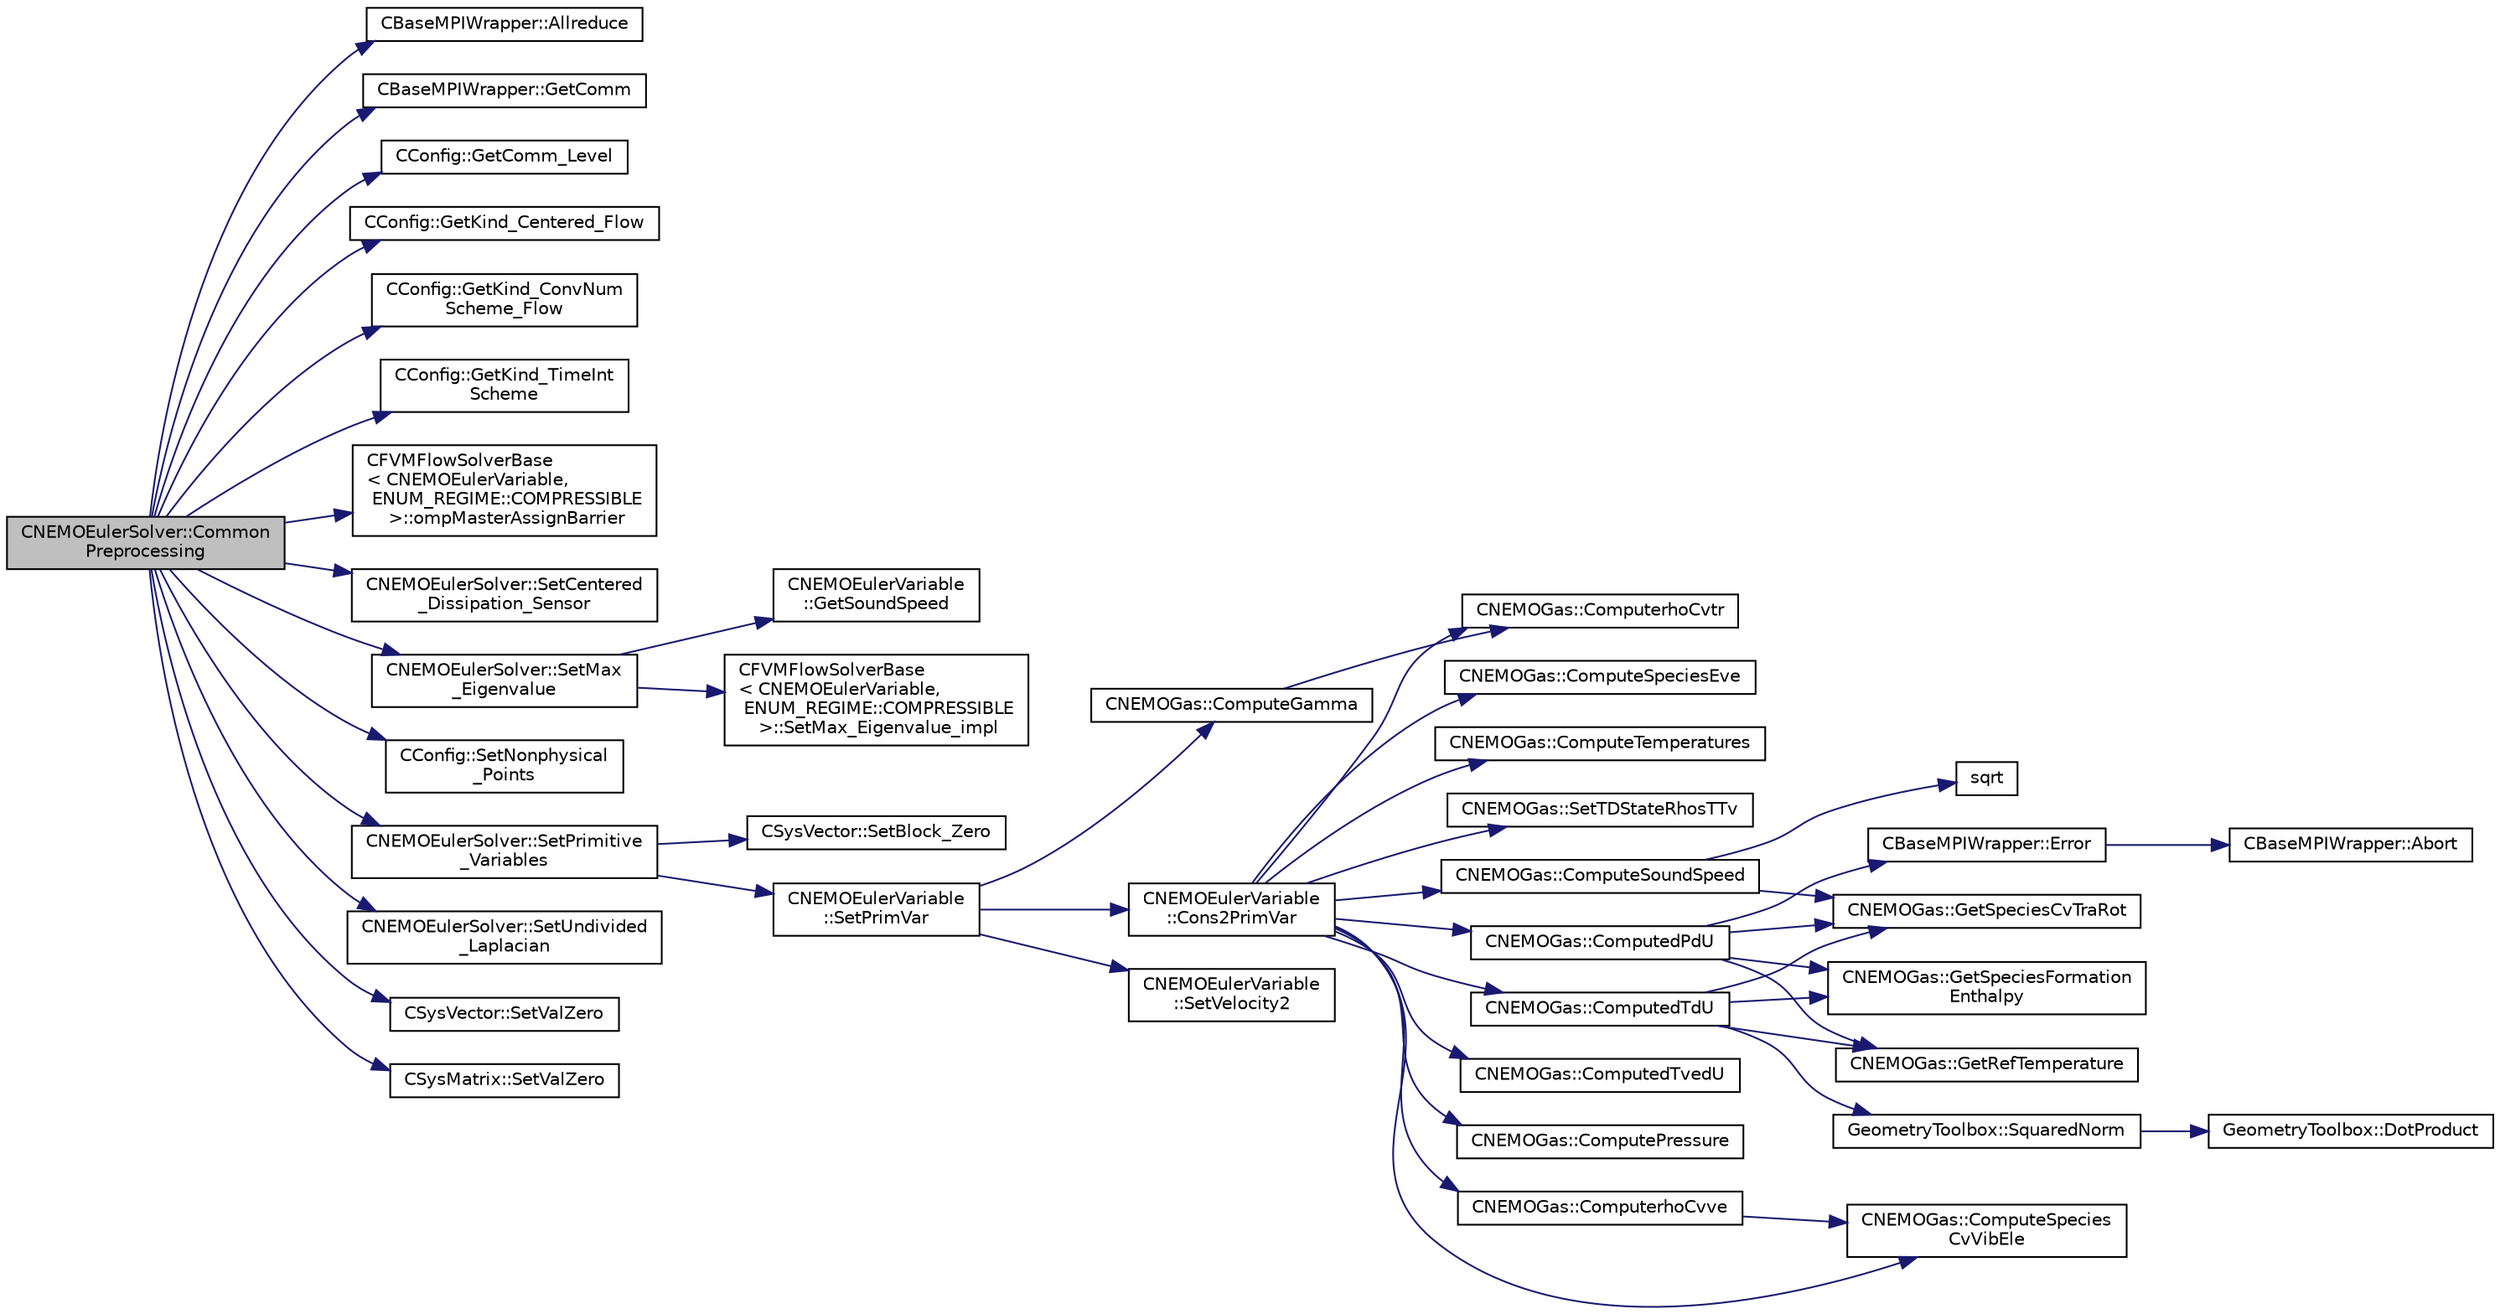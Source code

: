 digraph "CNEMOEulerSolver::CommonPreprocessing"
{
 // LATEX_PDF_SIZE
  edge [fontname="Helvetica",fontsize="10",labelfontname="Helvetica",labelfontsize="10"];
  node [fontname="Helvetica",fontsize="10",shape=record];
  rankdir="LR";
  Node1 [label="CNEMOEulerSolver::Common\lPreprocessing",height=0.2,width=0.4,color="black", fillcolor="grey75", style="filled", fontcolor="black",tooltip="Preprocessing actions common to the Euler and NS solvers."];
  Node1 -> Node2 [color="midnightblue",fontsize="10",style="solid",fontname="Helvetica"];
  Node2 [label="CBaseMPIWrapper::Allreduce",height=0.2,width=0.4,color="black", fillcolor="white", style="filled",URL="$classCBaseMPIWrapper.html#a381d4b3738c09d92ee1ae9f89715b541",tooltip=" "];
  Node1 -> Node3 [color="midnightblue",fontsize="10",style="solid",fontname="Helvetica"];
  Node3 [label="CBaseMPIWrapper::GetComm",height=0.2,width=0.4,color="black", fillcolor="white", style="filled",URL="$classCBaseMPIWrapper.html#a8154391fc3522954802889d81d4ef5da",tooltip=" "];
  Node1 -> Node4 [color="midnightblue",fontsize="10",style="solid",fontname="Helvetica"];
  Node4 [label="CConfig::GetComm_Level",height=0.2,width=0.4,color="black", fillcolor="white", style="filled",URL="$classCConfig.html#aa495414133c826e5f6651d4ce82d0ef6",tooltip="Get the level of MPI communications to be performed."];
  Node1 -> Node5 [color="midnightblue",fontsize="10",style="solid",fontname="Helvetica"];
  Node5 [label="CConfig::GetKind_Centered_Flow",height=0.2,width=0.4,color="black", fillcolor="white", style="filled",URL="$classCConfig.html#ac98947febf35f20117815114d9371593",tooltip="Get the kind of center convective numerical scheme for the flow equations."];
  Node1 -> Node6 [color="midnightblue",fontsize="10",style="solid",fontname="Helvetica"];
  Node6 [label="CConfig::GetKind_ConvNum\lScheme_Flow",height=0.2,width=0.4,color="black", fillcolor="white", style="filled",URL="$classCConfig.html#ac664a20b0a09ab14844dc6326290f0a0",tooltip="Get the kind of convective numerical scheme for the flow equations (centered or upwind)."];
  Node1 -> Node7 [color="midnightblue",fontsize="10",style="solid",fontname="Helvetica"];
  Node7 [label="CConfig::GetKind_TimeInt\lScheme",height=0.2,width=0.4,color="black", fillcolor="white", style="filled",URL="$classCConfig.html#ad16f71356f146b530fb1fbb45444525c",tooltip="Get the kind of time integration method."];
  Node1 -> Node8 [color="midnightblue",fontsize="10",style="solid",fontname="Helvetica"];
  Node8 [label="CFVMFlowSolverBase\l\< CNEMOEulerVariable,\l ENUM_REGIME::COMPRESSIBLE\l \>::ompMasterAssignBarrier",height=0.2,width=0.4,color="black", fillcolor="white", style="filled",URL="$classCFVMFlowSolverBase.html#a1b0175f84e884c015bf48e2e6e7c78bd",tooltip="Utility to set the value of a member variables safely, and so that the new values are seen by all thr..."];
  Node1 -> Node9 [color="midnightblue",fontsize="10",style="solid",fontname="Helvetica"];
  Node9 [label="CNEMOEulerSolver::SetCentered\l_Dissipation_Sensor",height=0.2,width=0.4,color="black", fillcolor="white", style="filled",URL="$classCNEMOEulerSolver.html#a49c4b75eafacb880053564f5c9564276",tooltip="Compute a pressure sensor switch."];
  Node1 -> Node10 [color="midnightblue",fontsize="10",style="solid",fontname="Helvetica"];
  Node10 [label="CNEMOEulerSolver::SetMax\l_Eigenvalue",height=0.2,width=0.4,color="black", fillcolor="white", style="filled",URL="$classCNEMOEulerSolver.html#aa07c0832428ab3bb9aef437d98f1fd26",tooltip="Set the maximum value of the eigenvalue."];
  Node10 -> Node11 [color="midnightblue",fontsize="10",style="solid",fontname="Helvetica"];
  Node11 [label="CNEMOEulerVariable\l::GetSoundSpeed",height=0.2,width=0.4,color="black", fillcolor="white", style="filled",URL="$classCNEMOEulerVariable.html#ace88c30d7e9a0e48b713e073d1b92a8c",tooltip="Get the speed of the sound."];
  Node10 -> Node12 [color="midnightblue",fontsize="10",style="solid",fontname="Helvetica"];
  Node12 [label="CFVMFlowSolverBase\l\< CNEMOEulerVariable,\l ENUM_REGIME::COMPRESSIBLE\l \>::SetMax_Eigenvalue_impl",height=0.2,width=0.4,color="black", fillcolor="white", style="filled",URL="$classCFVMFlowSolverBase.html#adc3a96a8ca25902058864c18b533192d",tooltip="Compute the max eigenvalue, gemeric implementation."];
  Node1 -> Node13 [color="midnightblue",fontsize="10",style="solid",fontname="Helvetica"];
  Node13 [label="CConfig::SetNonphysical\l_Points",height=0.2,width=0.4,color="black", fillcolor="white", style="filled",URL="$classCConfig.html#a434fe0922532828b7e40ded865c5ce51",tooltip="Set the current number of non-physical nodes in the solution."];
  Node1 -> Node14 [color="midnightblue",fontsize="10",style="solid",fontname="Helvetica"];
  Node14 [label="CNEMOEulerSolver::SetPrimitive\l_Variables",height=0.2,width=0.4,color="black", fillcolor="white", style="filled",URL="$classCNEMOEulerSolver.html#aa3498ebe1779c01daf8380d6a7d0aa7d",tooltip="Computes primitive variables."];
  Node14 -> Node15 [color="midnightblue",fontsize="10",style="solid",fontname="Helvetica"];
  Node15 [label="CSysVector::SetBlock_Zero",height=0.2,width=0.4,color="black", fillcolor="white", style="filled",URL="$classCSysVector.html#a9990ad4ea225c98a1af50e00fecbc56f",tooltip="Set the values to zero for one block."];
  Node14 -> Node16 [color="midnightblue",fontsize="10",style="solid",fontname="Helvetica"];
  Node16 [label="CNEMOEulerVariable\l::SetPrimVar",height=0.2,width=0.4,color="black", fillcolor="white", style="filled",URL="$classCNEMOEulerVariable.html#aaf86b1f3586f5b0b8015ddf1311d7ce4",tooltip="Set all the primitive variables for compressible flows."];
  Node16 -> Node17 [color="midnightblue",fontsize="10",style="solid",fontname="Helvetica"];
  Node17 [label="CNEMOGas::ComputeGamma",height=0.2,width=0.4,color="black", fillcolor="white", style="filled",URL="$classCNEMOGas.html#a5f31f0eebb925a0a8a51198ca58fbd51",tooltip="Compute ratio of specific heats (Gamma)."];
  Node17 -> Node18 [color="midnightblue",fontsize="10",style="solid",fontname="Helvetica"];
  Node18 [label="CNEMOGas::ComputerhoCvtr",height=0.2,width=0.4,color="black", fillcolor="white", style="filled",URL="$classCNEMOGas.html#a9c700828e55a8ecd33acf4ac5c0bd58b",tooltip="Compute rhoCvtr."];
  Node16 -> Node19 [color="midnightblue",fontsize="10",style="solid",fontname="Helvetica"];
  Node19 [label="CNEMOEulerVariable\l::Cons2PrimVar",height=0.2,width=0.4,color="black", fillcolor="white", style="filled",URL="$classCNEMOEulerVariable.html#ad95dbeb3e9b5634fab7c6a768442c7b9",tooltip="Set all the primitive and secondary variables from the conserved vector."];
  Node19 -> Node20 [color="midnightblue",fontsize="10",style="solid",fontname="Helvetica"];
  Node20 [label="CNEMOGas::ComputedPdU",height=0.2,width=0.4,color="black", fillcolor="white", style="filled",URL="$classCNEMOGas.html#a424da7362e12de29fcebf761cb8eabaa",tooltip="Compute derivative of pressure w.r.t. conservative variables."];
  Node20 -> Node21 [color="midnightblue",fontsize="10",style="solid",fontname="Helvetica"];
  Node21 [label="CBaseMPIWrapper::Error",height=0.2,width=0.4,color="black", fillcolor="white", style="filled",URL="$classCBaseMPIWrapper.html#a04457c47629bda56704e6a8804833eeb",tooltip=" "];
  Node21 -> Node22 [color="midnightblue",fontsize="10",style="solid",fontname="Helvetica"];
  Node22 [label="CBaseMPIWrapper::Abort",height=0.2,width=0.4,color="black", fillcolor="white", style="filled",URL="$classCBaseMPIWrapper.html#af7297d861dca86b45cf561b6ab642e8f",tooltip=" "];
  Node20 -> Node23 [color="midnightblue",fontsize="10",style="solid",fontname="Helvetica"];
  Node23 [label="CNEMOGas::GetRefTemperature",height=0.2,width=0.4,color="black", fillcolor="white", style="filled",URL="$classCNEMOGas.html#a99fcf844d1e87f6883e1cfb363be74b3",tooltip="Get reference temperature."];
  Node20 -> Node24 [color="midnightblue",fontsize="10",style="solid",fontname="Helvetica"];
  Node24 [label="CNEMOGas::GetSpeciesCvTraRot",height=0.2,width=0.4,color="black", fillcolor="white", style="filled",URL="$classCNEMOGas.html#a67fbebd4d497989fb7d0ae3c1d242689",tooltip="Get species T-R specific heats at constant volume."];
  Node20 -> Node25 [color="midnightblue",fontsize="10",style="solid",fontname="Helvetica"];
  Node25 [label="CNEMOGas::GetSpeciesFormation\lEnthalpy",height=0.2,width=0.4,color="black", fillcolor="white", style="filled",URL="$classCNEMOGas.html#a21a832de3dae09a10308643423f9336e",tooltip="Get species formation enthalpy."];
  Node19 -> Node26 [color="midnightblue",fontsize="10",style="solid",fontname="Helvetica"];
  Node26 [label="CNEMOGas::ComputedTdU",height=0.2,width=0.4,color="black", fillcolor="white", style="filled",URL="$classCNEMOGas.html#a5c1412972751e64d697721e22025d7dc",tooltip="Compute derivative of temperature w.r.t. conservative variables."];
  Node26 -> Node23 [color="midnightblue",fontsize="10",style="solid",fontname="Helvetica"];
  Node26 -> Node24 [color="midnightblue",fontsize="10",style="solid",fontname="Helvetica"];
  Node26 -> Node25 [color="midnightblue",fontsize="10",style="solid",fontname="Helvetica"];
  Node26 -> Node27 [color="midnightblue",fontsize="10",style="solid",fontname="Helvetica"];
  Node27 [label="GeometryToolbox::SquaredNorm",height=0.2,width=0.4,color="black", fillcolor="white", style="filled",URL="$group__GeometryToolbox.html#ga98c9b9314cc6352c9bba49b8cfb4b056",tooltip=" "];
  Node27 -> Node28 [color="midnightblue",fontsize="10",style="solid",fontname="Helvetica"];
  Node28 [label="GeometryToolbox::DotProduct",height=0.2,width=0.4,color="black", fillcolor="white", style="filled",URL="$group__GeometryToolbox.html#ga7ec3e1e20fab73dbf0159fe38492cc89",tooltip=" "];
  Node19 -> Node29 [color="midnightblue",fontsize="10",style="solid",fontname="Helvetica"];
  Node29 [label="CNEMOGas::ComputedTvedU",height=0.2,width=0.4,color="black", fillcolor="white", style="filled",URL="$classCNEMOGas.html#a4f7c7ae2ab41e0e10653c7d9dbc1e69c",tooltip="Compute derivative of vibrational temperature w.r.t. conservative variables."];
  Node19 -> Node30 [color="midnightblue",fontsize="10",style="solid",fontname="Helvetica"];
  Node30 [label="CNEMOGas::ComputePressure",height=0.2,width=0.4,color="black", fillcolor="white", style="filled",URL="$classCNEMOGas.html#a1e353110dadbb4e7fda738a645c9fa7e",tooltip="Compute pressure."];
  Node19 -> Node18 [color="midnightblue",fontsize="10",style="solid",fontname="Helvetica"];
  Node19 -> Node31 [color="midnightblue",fontsize="10",style="solid",fontname="Helvetica"];
  Node31 [label="CNEMOGas::ComputerhoCvve",height=0.2,width=0.4,color="black", fillcolor="white", style="filled",URL="$classCNEMOGas.html#af0c73197b27c05f2f516a77c2476d9d9",tooltip="Compute rhoCvve."];
  Node31 -> Node32 [color="midnightblue",fontsize="10",style="solid",fontname="Helvetica"];
  Node32 [label="CNEMOGas::ComputeSpecies\lCvVibEle",height=0.2,width=0.4,color="black", fillcolor="white", style="filled",URL="$classCNEMOGas.html#a6f39e1ce28be876d068076dd162bce14",tooltip="Compute species V-E specific heats at constant volume."];
  Node19 -> Node33 [color="midnightblue",fontsize="10",style="solid",fontname="Helvetica"];
  Node33 [label="CNEMOGas::ComputeSoundSpeed",height=0.2,width=0.4,color="black", fillcolor="white", style="filled",URL="$classCNEMOGas.html#aa94d405d2f27134ce5e4be39a4f63239",tooltip="Compute speed of sound."];
  Node33 -> Node24 [color="midnightblue",fontsize="10",style="solid",fontname="Helvetica"];
  Node33 -> Node34 [color="midnightblue",fontsize="10",style="solid",fontname="Helvetica"];
  Node34 [label="sqrt",height=0.2,width=0.4,color="black", fillcolor="white", style="filled",URL="$group__SIMD.html#ga54a1925ab40fb4249ea255072520de35",tooltip=" "];
  Node19 -> Node32 [color="midnightblue",fontsize="10",style="solid",fontname="Helvetica"];
  Node19 -> Node35 [color="midnightblue",fontsize="10",style="solid",fontname="Helvetica"];
  Node35 [label="CNEMOGas::ComputeSpeciesEve",height=0.2,width=0.4,color="black", fillcolor="white", style="filled",URL="$classCNEMOGas.html#aa1fcdfc3922e1e1779ba689736ab7db6",tooltip="Compute vector of species V-E energy."];
  Node19 -> Node36 [color="midnightblue",fontsize="10",style="solid",fontname="Helvetica"];
  Node36 [label="CNEMOGas::ComputeTemperatures",height=0.2,width=0.4,color="black", fillcolor="white", style="filled",URL="$classCNEMOGas.html#a181d9031c6f9d862af6fcb98dfcf4655",tooltip="Compute translational and vibrational temperatures vector."];
  Node19 -> Node37 [color="midnightblue",fontsize="10",style="solid",fontname="Helvetica"];
  Node37 [label="CNEMOGas::SetTDStateRhosTTv",height=0.2,width=0.4,color="black", fillcolor="white", style="filled",URL="$classCNEMOGas.html#a1504562f343368d93897601cb43aea70",tooltip="Set mixture thermodynamic state."];
  Node16 -> Node38 [color="midnightblue",fontsize="10",style="solid",fontname="Helvetica"];
  Node38 [label="CNEMOEulerVariable\l::SetVelocity2",height=0.2,width=0.4,color="black", fillcolor="white", style="filled",URL="$classCNEMOEulerVariable.html#a28dc0639ec1bd6819e51da776f12f226",tooltip="Set the norm 2 of the velocity."];
  Node1 -> Node39 [color="midnightblue",fontsize="10",style="solid",fontname="Helvetica"];
  Node39 [label="CNEMOEulerSolver::SetUndivided\l_Laplacian",height=0.2,width=0.4,color="black", fillcolor="white", style="filled",URL="$classCNEMOEulerSolver.html#a2a62d72d39fe27988a7ee2d1b78ebdf8",tooltip="Set the value of undivided laplacian."];
  Node1 -> Node40 [color="midnightblue",fontsize="10",style="solid",fontname="Helvetica"];
  Node40 [label="CSysVector::SetValZero",height=0.2,width=0.4,color="black", fillcolor="white", style="filled",URL="$classCSysVector.html#aa179ddab500faadee96bebecff9e201d",tooltip="Sets to zero all the entries of the vector."];
  Node1 -> Node41 [color="midnightblue",fontsize="10",style="solid",fontname="Helvetica"];
  Node41 [label="CSysMatrix::SetValZero",height=0.2,width=0.4,color="black", fillcolor="white", style="filled",URL="$classCSysMatrix.html#a8f974ad2e089dccfc99ea21a4ef5a819",tooltip="Sets to zero all the entries of the sparse matrix."];
}
